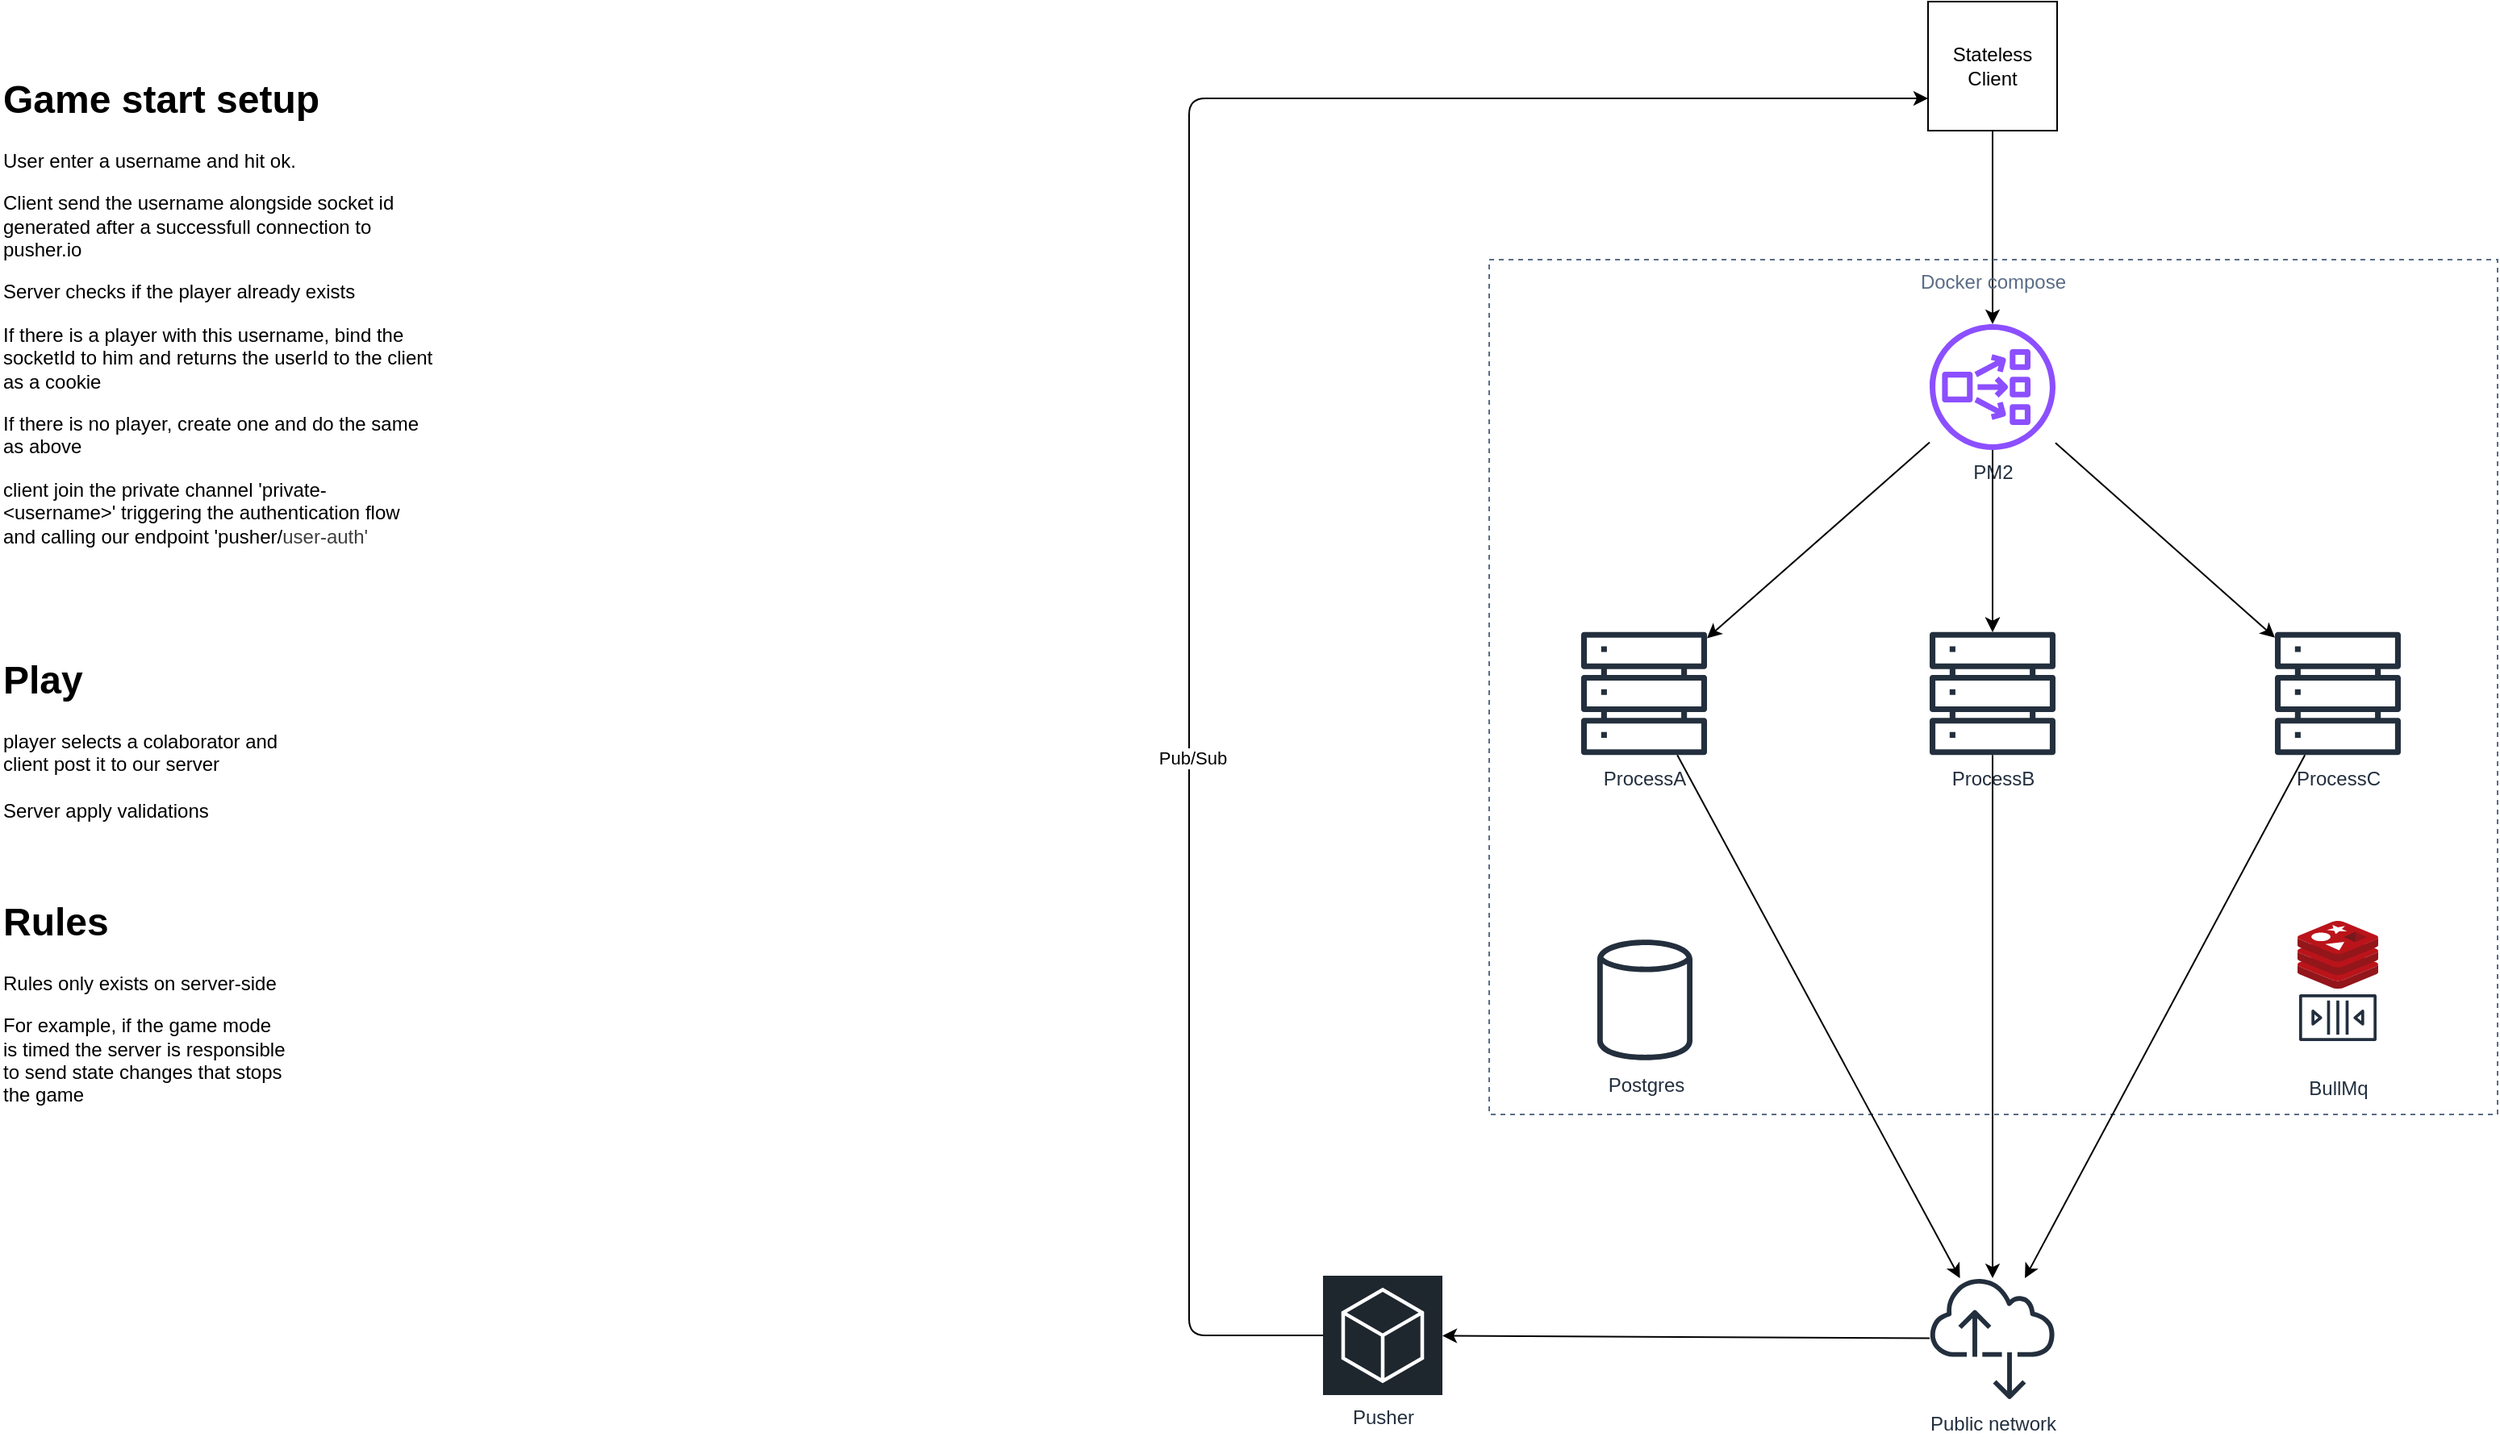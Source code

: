 <mxfile>
    <diagram id="j05WfeZzGgNTefFKhI0T" name="Page-1">
        <mxGraphModel dx="2819" dy="823" grid="1" gridSize="10" guides="1" tooltips="1" connect="1" arrows="1" fold="1" page="1" pageScale="1" pageWidth="850" pageHeight="1100" math="0" shadow="0">
            <root>
                <mxCell id="0"/>
                <mxCell id="1" parent="0"/>
                <mxCell id="11" style="edgeStyle=none;html=1;" parent="1" source="2" target="4" edge="1">
                    <mxGeometry relative="1" as="geometry"/>
                </mxCell>
                <mxCell id="2" value="Stateless Client" style="whiteSpace=wrap;html=1;aspect=fixed;" parent="1" vertex="1">
                    <mxGeometry x="385" y="40" width="80" height="80" as="geometry"/>
                </mxCell>
                <mxCell id="3" value="Docker compose" style="fillColor=none;strokeColor=#5A6C86;dashed=1;verticalAlign=top;fontStyle=0;fontColor=#5A6C86;whiteSpace=wrap;html=1;" parent="1" vertex="1">
                    <mxGeometry x="113" y="200" width="625" height="530" as="geometry"/>
                </mxCell>
                <mxCell id="8" style="edgeStyle=none;html=1;" parent="1" source="4" target="6" edge="1">
                    <mxGeometry relative="1" as="geometry"/>
                </mxCell>
                <mxCell id="9" style="edgeStyle=none;html=1;" parent="1" source="4" target="7" edge="1">
                    <mxGeometry relative="1" as="geometry"/>
                </mxCell>
                <mxCell id="10" style="edgeStyle=none;html=1;" parent="1" source="4" target="5" edge="1">
                    <mxGeometry relative="1" as="geometry"/>
                </mxCell>
                <mxCell id="24" value="" style="edgeStyle=none;html=1;" parent="1" source="4" target="7" edge="1">
                    <mxGeometry relative="1" as="geometry"/>
                </mxCell>
                <mxCell id="4" value="PM2" style="sketch=0;outlineConnect=0;fontColor=#232F3E;gradientColor=none;fillColor=#8C4FFF;strokeColor=none;dashed=0;verticalLabelPosition=bottom;verticalAlign=top;align=center;html=1;fontSize=12;fontStyle=0;aspect=fixed;pointerEvents=1;shape=mxgraph.aws4.network_load_balancer;" parent="1" vertex="1">
                    <mxGeometry x="386" y="240" width="78" height="78" as="geometry"/>
                </mxCell>
                <mxCell id="13" style="edgeStyle=none;html=1;" parent="1" source="5" target="12" edge="1">
                    <mxGeometry relative="1" as="geometry"/>
                </mxCell>
                <mxCell id="5" value="ProcessA" style="sketch=0;outlineConnect=0;fontColor=#232F3E;gradientColor=none;fillColor=#232F3D;strokeColor=none;dashed=0;verticalLabelPosition=bottom;verticalAlign=top;align=center;html=1;fontSize=12;fontStyle=0;aspect=fixed;pointerEvents=1;shape=mxgraph.aws4.servers;" parent="1" vertex="1">
                    <mxGeometry x="170" y="430" width="78" height="78" as="geometry"/>
                </mxCell>
                <mxCell id="15" style="edgeStyle=none;html=1;" parent="1" source="6" target="12" edge="1">
                    <mxGeometry relative="1" as="geometry"/>
                </mxCell>
                <mxCell id="6" value="ProcessC&lt;div&gt;&lt;br&gt;&lt;/div&gt;" style="sketch=0;outlineConnect=0;fontColor=#232F3E;gradientColor=none;fillColor=#232F3D;strokeColor=none;dashed=0;verticalLabelPosition=bottom;verticalAlign=top;align=center;html=1;fontSize=12;fontStyle=0;aspect=fixed;pointerEvents=1;shape=mxgraph.aws4.servers;" parent="1" vertex="1">
                    <mxGeometry x="600" y="430" width="78" height="78" as="geometry"/>
                </mxCell>
                <mxCell id="14" style="edgeStyle=none;html=1;" parent="1" source="7" target="12" edge="1">
                    <mxGeometry relative="1" as="geometry"/>
                </mxCell>
                <mxCell id="7" value="ProcessB" style="sketch=0;outlineConnect=0;fontColor=#232F3E;gradientColor=none;fillColor=#232F3D;strokeColor=none;dashed=0;verticalLabelPosition=bottom;verticalAlign=top;align=center;html=1;fontSize=12;fontStyle=0;aspect=fixed;pointerEvents=1;shape=mxgraph.aws4.servers;" parent="1" vertex="1">
                    <mxGeometry x="386" y="430" width="78" height="78" as="geometry"/>
                </mxCell>
                <mxCell id="17" style="edgeStyle=none;html=1;" parent="1" source="12" target="16" edge="1">
                    <mxGeometry relative="1" as="geometry"/>
                </mxCell>
                <mxCell id="12" value="Public network" style="sketch=0;outlineConnect=0;fontColor=#232F3E;gradientColor=none;fillColor=#232F3D;strokeColor=none;dashed=0;verticalLabelPosition=bottom;verticalAlign=top;align=center;html=1;fontSize=12;fontStyle=0;aspect=fixed;pointerEvents=1;shape=mxgraph.aws4.internet_alt2;" parent="1" vertex="1">
                    <mxGeometry x="386" y="830" width="78" height="78" as="geometry"/>
                </mxCell>
                <mxCell id="19" style="edgeStyle=orthogonalEdgeStyle;html=1;" parent="1" source="16" target="2" edge="1">
                    <mxGeometry relative="1" as="geometry">
                        <mxPoint x="-240" y="562" as="sourcePoint"/>
                        <mxPoint x="258" y="90" as="targetPoint"/>
                        <Array as="points">
                            <mxPoint x="-73" y="100"/>
                        </Array>
                    </mxGeometry>
                </mxCell>
                <mxCell id="20" value="Pub/Sub" style="edgeLabel;html=1;align=center;verticalAlign=middle;resizable=0;points=[];" parent="19" vertex="1" connectable="0">
                    <mxGeometry x="-0.326" y="-2" relative="1" as="geometry">
                        <mxPoint as="offset"/>
                    </mxGeometry>
                </mxCell>
                <mxCell id="16" value="Pusher" style="sketch=0;points=[[0,0,0],[0.25,0,0],[0.5,0,0],[0.75,0,0],[1,0,0],[0,1,0],[0.25,1,0],[0.5,1,0],[0.75,1,0],[1,1,0],[0,0.25,0],[0,0.5,0],[0,0.75,0],[1,0.25,0],[1,0.5,0],[1,0.75,0]];gradientDirection=north;outlineConnect=0;fontColor=#232F3E;gradientColor=none;fillColor=#1E262E;strokeColor=#ffffff;dashed=0;verticalLabelPosition=bottom;verticalAlign=top;align=center;html=1;fontSize=12;fontStyle=0;aspect=fixed;shape=mxgraph.aws4.resourceIcon;resIcon=mxgraph.aws4.general;" parent="1" vertex="1">
                    <mxGeometry x="10" y="830" width="74" height="74" as="geometry"/>
                </mxCell>
                <mxCell id="21" value="Postgres" style="sketch=0;outlineConnect=0;fontColor=#232F3E;gradientColor=none;fillColor=#232F3D;strokeColor=none;dashed=0;verticalLabelPosition=bottom;verticalAlign=top;align=center;html=1;fontSize=12;fontStyle=0;aspect=fixed;pointerEvents=1;shape=mxgraph.aws4.generic_database;" parent="1" vertex="1">
                    <mxGeometry x="180" y="620" width="59" height="78" as="geometry"/>
                </mxCell>
                <mxCell id="22" value="BullMq" style="sketch=0;outlineConnect=0;fontColor=#232F3E;gradientColor=none;strokeColor=#232F3E;fillColor=#ffffff;dashed=0;verticalLabelPosition=bottom;verticalAlign=top;align=center;html=1;fontSize=12;fontStyle=0;aspect=fixed;shape=mxgraph.aws4.resourceIcon;resIcon=mxgraph.aws4.queue;" parent="1" vertex="1">
                    <mxGeometry x="609" y="640" width="60" height="60" as="geometry"/>
                </mxCell>
                <mxCell id="23" value="" style="image;sketch=0;aspect=fixed;html=1;points=[];align=center;fontSize=12;image=img/lib/mscae/Cache_Redis_Product.svg;" parent="1" vertex="1">
                    <mxGeometry x="614" y="610" width="50" height="42" as="geometry"/>
                </mxCell>
                <mxCell id="25" value="&lt;h1 style=&quot;margin-top: 0px;&quot;&gt;Game start setup&lt;/h1&gt;&lt;p&gt;User enter a username and hit ok.&lt;/p&gt;&lt;p&gt;Client send the username alongside socket id generated after a successfull connection to pusher.io&lt;/p&gt;&lt;p&gt;Server checks if the player already exists&amp;nbsp;&lt;/p&gt;&lt;p&gt;If there is a player with this username, bind the socketId to him and returns the userId to the client as a cookie&lt;/p&gt;&lt;p&gt;If there is no player, create one and do the same as above&lt;/p&gt;&lt;p&gt;client join the private channel &#39;private-&amp;lt;username&amp;gt;&#39; triggering the authentication flow and calling our endpoint &#39;pusher/&lt;span style=&quot;color: rgb(63, 63, 63); background-color: transparent;&quot;&gt;user-&lt;/span&gt;&lt;span style=&quot;color: rgb(63, 63, 63); background-color: transparent;&quot;&gt;auth&#39;&lt;/span&gt;&lt;/p&gt;&lt;p&gt;&lt;br&gt;&lt;/p&gt;" style="text;html=1;whiteSpace=wrap;overflow=hidden;rounded=0;" parent="1" vertex="1">
                    <mxGeometry x="-810" y="80" width="270" height="340" as="geometry"/>
                </mxCell>
                <mxCell id="26" value="&lt;h1 style=&quot;margin-top: 0px;&quot;&gt;Play&lt;/h1&gt;&lt;div&gt;player selects a colaborator and client post it to our server&lt;/div&gt;&lt;div&gt;&lt;br&gt;&lt;/div&gt;&lt;div&gt;Server apply validations&lt;/div&gt;&lt;p&gt;&lt;br&gt;&lt;/p&gt;" style="text;html=1;whiteSpace=wrap;overflow=hidden;rounded=0;" parent="1" vertex="1">
                    <mxGeometry x="-810" y="440" width="180" height="120" as="geometry"/>
                </mxCell>
                <mxCell id="27" value="&lt;h1 style=&quot;margin-top: 0px;&quot;&gt;Rules&lt;/h1&gt;&lt;p&gt;Rules only exists on server-side&lt;/p&gt;&lt;p&gt;For example, if the game mode is timed the server is responsible to send state changes that stops the game&lt;/p&gt;&lt;p&gt;&lt;br&gt;&lt;/p&gt;" style="text;html=1;whiteSpace=wrap;overflow=hidden;rounded=0;" parent="1" vertex="1">
                    <mxGeometry x="-810" y="590" width="180" height="230" as="geometry"/>
                </mxCell>
            </root>
        </mxGraphModel>
    </diagram>
</mxfile>